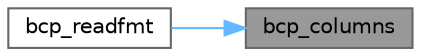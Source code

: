digraph "bcp_columns"
{
 // LATEX_PDF_SIZE
  bgcolor="transparent";
  edge [fontname=Helvetica,fontsize=10,labelfontname=Helvetica,labelfontsize=10];
  node [fontname=Helvetica,fontsize=10,shape=box,height=0.2,width=0.4];
  rankdir="RL";
  Node1 [id="Node000001",label="bcp_columns",height=0.2,width=0.4,color="gray40", fillcolor="grey60", style="filled", fontcolor="black",tooltip="Indicate how many columns are to be found in the datafile."];
  Node1 -> Node2 [id="edge1_Node000001_Node000002",dir="back",color="steelblue1",style="solid",tooltip=" "];
  Node2 [id="Node000002",label="bcp_readfmt",height=0.2,width=0.4,color="grey40", fillcolor="white", style="filled",URL="$a00565.html#ga963c5e38bca7668afc57f5cc123d10fb",tooltip="Read a format definition file."];
}
